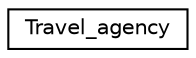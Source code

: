 digraph "Иерархия классов. Графический вид."
{
 // LATEX_PDF_SIZE
  edge [fontname="Helvetica",fontsize="10",labelfontname="Helvetica",labelfontsize="10"];
  node [fontname="Helvetica",fontsize="10",shape=record];
  rankdir="LR";
  Node0 [label="Travel_agency",height=0.2,width=0.4,color="black", fillcolor="white", style="filled",URL="$class_travel__agency.html",tooltip="Вспомогательный класс"];
}
